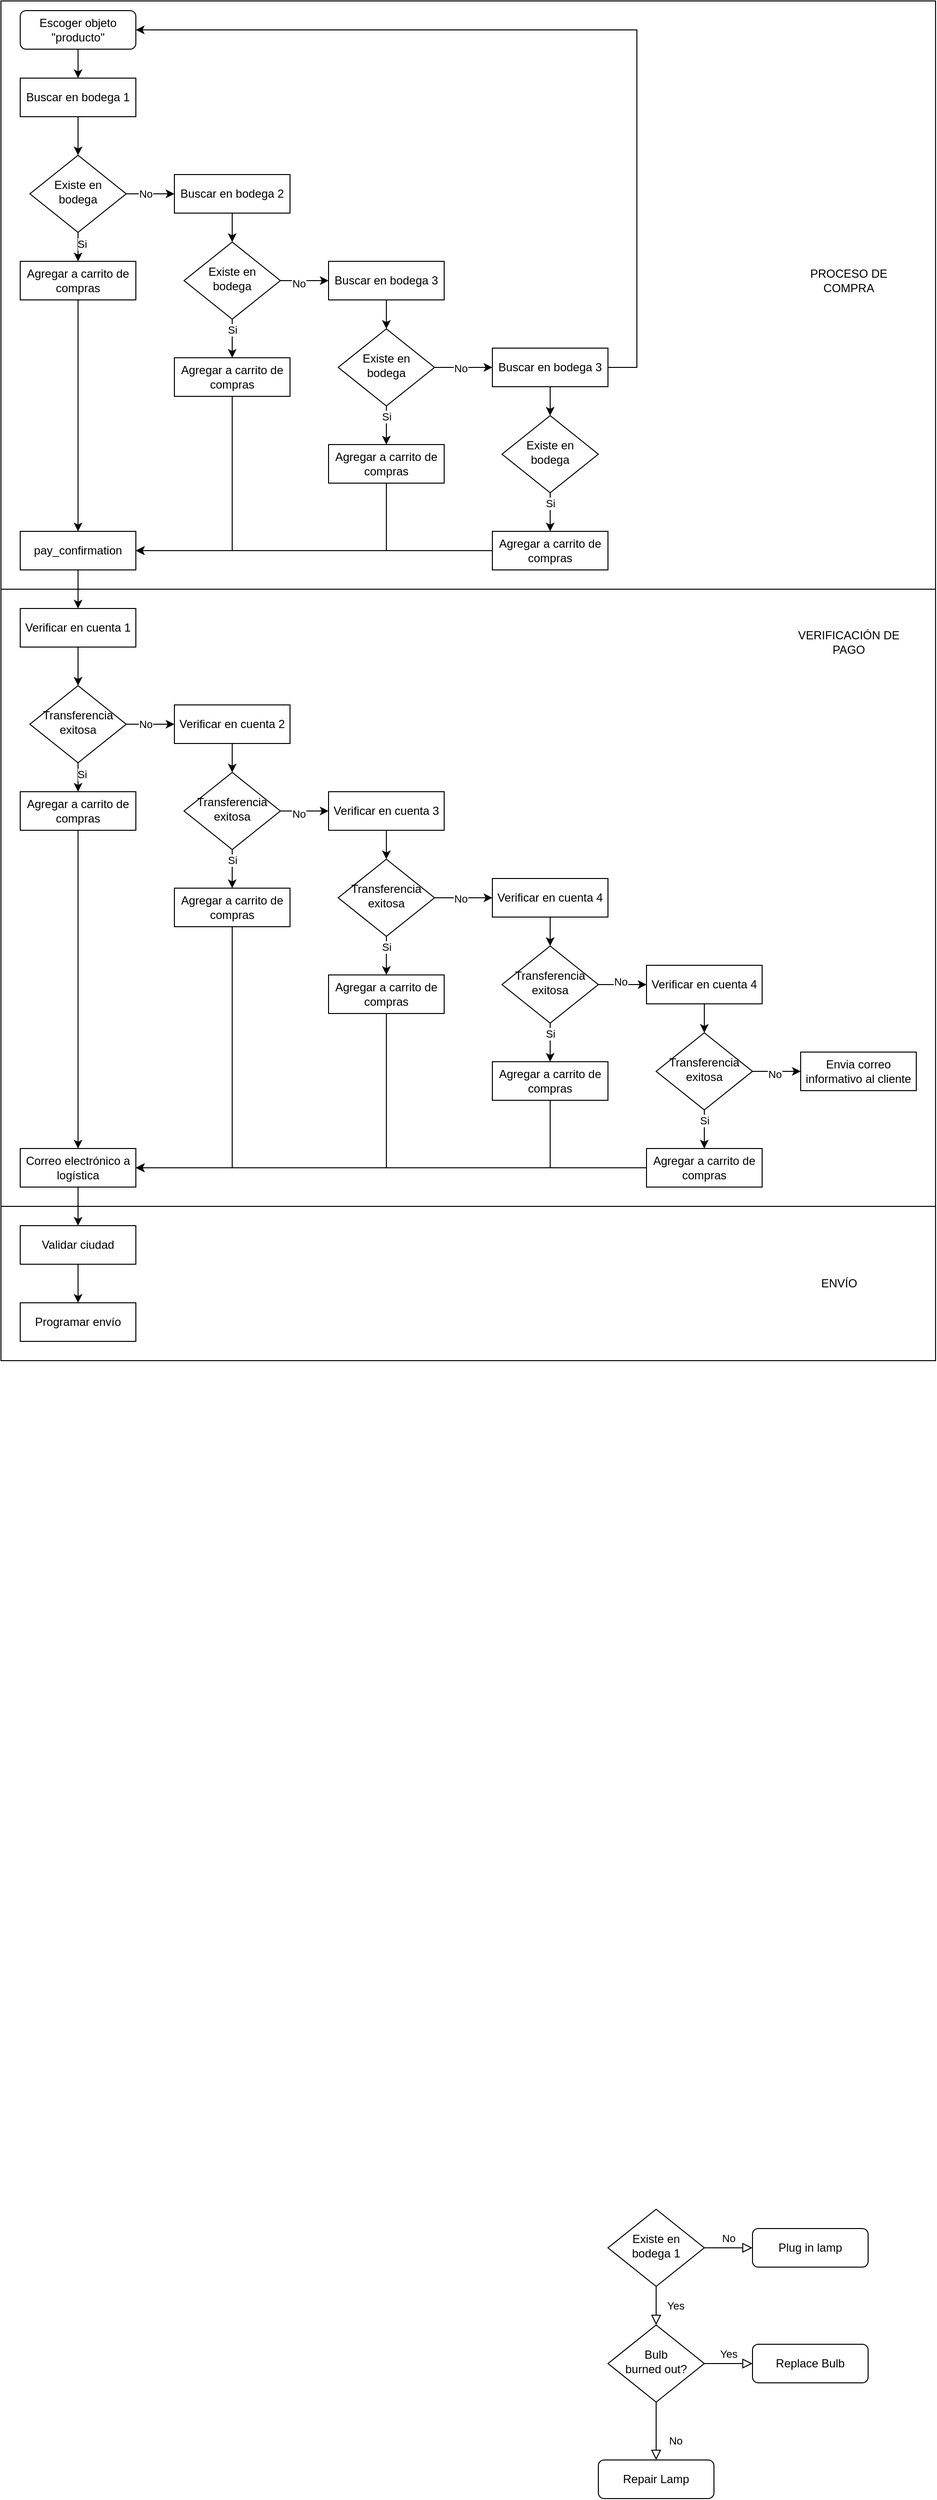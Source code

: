 <mxfile version="24.0.4" type="device">
  <diagram id="C5RBs43oDa-KdzZeNtuy" name="Page-1">
    <mxGraphModel dx="1434" dy="2005" grid="1" gridSize="10" guides="1" tooltips="1" connect="1" arrows="1" fold="1" page="1" pageScale="1" pageWidth="827" pageHeight="1169" math="0" shadow="0">
      <root>
        <mxCell id="WIyWlLk6GJQsqaUBKTNV-0" />
        <mxCell id="WIyWlLk6GJQsqaUBKTNV-1" parent="WIyWlLk6GJQsqaUBKTNV-0" />
        <mxCell id="VV0ecGSf4eGabwlERAaK-141" value="" style="rounded=0;whiteSpace=wrap;html=1;" vertex="1" parent="WIyWlLk6GJQsqaUBKTNV-1">
          <mxGeometry x="60" y="220" width="970" height="160" as="geometry" />
        </mxCell>
        <mxCell id="VV0ecGSf4eGabwlERAaK-139" value="" style="rounded=0;whiteSpace=wrap;html=1;" vertex="1" parent="WIyWlLk6GJQsqaUBKTNV-1">
          <mxGeometry x="60" y="-420" width="970" height="640" as="geometry" />
        </mxCell>
        <mxCell id="WIyWlLk6GJQsqaUBKTNV-4" value="Yes" style="rounded=0;html=1;jettySize=auto;orthogonalLoop=1;fontSize=11;endArrow=block;endFill=0;endSize=8;strokeWidth=1;shadow=0;labelBackgroundColor=none;edgeStyle=orthogonalEdgeStyle;" parent="WIyWlLk6GJQsqaUBKTNV-1" source="WIyWlLk6GJQsqaUBKTNV-6" target="WIyWlLk6GJQsqaUBKTNV-10" edge="1">
          <mxGeometry y="20" relative="1" as="geometry">
            <mxPoint as="offset" />
          </mxGeometry>
        </mxCell>
        <mxCell id="WIyWlLk6GJQsqaUBKTNV-5" value="No" style="edgeStyle=orthogonalEdgeStyle;rounded=0;html=1;jettySize=auto;orthogonalLoop=1;fontSize=11;endArrow=block;endFill=0;endSize=8;strokeWidth=1;shadow=0;labelBackgroundColor=none;" parent="WIyWlLk6GJQsqaUBKTNV-1" source="WIyWlLk6GJQsqaUBKTNV-6" target="WIyWlLk6GJQsqaUBKTNV-7" edge="1">
          <mxGeometry y="10" relative="1" as="geometry">
            <mxPoint as="offset" />
          </mxGeometry>
        </mxCell>
        <mxCell id="WIyWlLk6GJQsqaUBKTNV-6" value="Existe en bodega 1" style="rhombus;whiteSpace=wrap;html=1;shadow=0;fontFamily=Helvetica;fontSize=12;align=center;strokeWidth=1;spacing=6;spacingTop=-4;" parent="WIyWlLk6GJQsqaUBKTNV-1" vertex="1">
          <mxGeometry x="690" y="1260" width="100" height="80" as="geometry" />
        </mxCell>
        <mxCell id="WIyWlLk6GJQsqaUBKTNV-7" value="Plug in lamp" style="rounded=1;whiteSpace=wrap;html=1;fontSize=12;glass=0;strokeWidth=1;shadow=0;" parent="WIyWlLk6GJQsqaUBKTNV-1" vertex="1">
          <mxGeometry x="840" y="1280" width="120" height="40" as="geometry" />
        </mxCell>
        <mxCell id="WIyWlLk6GJQsqaUBKTNV-8" value="No" style="rounded=0;html=1;jettySize=auto;orthogonalLoop=1;fontSize=11;endArrow=block;endFill=0;endSize=8;strokeWidth=1;shadow=0;labelBackgroundColor=none;edgeStyle=orthogonalEdgeStyle;" parent="WIyWlLk6GJQsqaUBKTNV-1" source="WIyWlLk6GJQsqaUBKTNV-10" target="WIyWlLk6GJQsqaUBKTNV-11" edge="1">
          <mxGeometry x="0.333" y="20" relative="1" as="geometry">
            <mxPoint as="offset" />
          </mxGeometry>
        </mxCell>
        <mxCell id="WIyWlLk6GJQsqaUBKTNV-9" value="Yes" style="edgeStyle=orthogonalEdgeStyle;rounded=0;html=1;jettySize=auto;orthogonalLoop=1;fontSize=11;endArrow=block;endFill=0;endSize=8;strokeWidth=1;shadow=0;labelBackgroundColor=none;" parent="WIyWlLk6GJQsqaUBKTNV-1" source="WIyWlLk6GJQsqaUBKTNV-10" target="WIyWlLk6GJQsqaUBKTNV-12" edge="1">
          <mxGeometry y="10" relative="1" as="geometry">
            <mxPoint as="offset" />
          </mxGeometry>
        </mxCell>
        <mxCell id="WIyWlLk6GJQsqaUBKTNV-10" value="Bulb&lt;br&gt;burned out?" style="rhombus;whiteSpace=wrap;html=1;shadow=0;fontFamily=Helvetica;fontSize=12;align=center;strokeWidth=1;spacing=6;spacingTop=-4;" parent="WIyWlLk6GJQsqaUBKTNV-1" vertex="1">
          <mxGeometry x="690" y="1380" width="100" height="80" as="geometry" />
        </mxCell>
        <mxCell id="WIyWlLk6GJQsqaUBKTNV-11" value="Repair Lamp" style="rounded=1;whiteSpace=wrap;html=1;fontSize=12;glass=0;strokeWidth=1;shadow=0;" parent="WIyWlLk6GJQsqaUBKTNV-1" vertex="1">
          <mxGeometry x="680" y="1520" width="120" height="40" as="geometry" />
        </mxCell>
        <mxCell id="WIyWlLk6GJQsqaUBKTNV-12" value="Replace Bulb" style="rounded=1;whiteSpace=wrap;html=1;fontSize=12;glass=0;strokeWidth=1;shadow=0;" parent="WIyWlLk6GJQsqaUBKTNV-1" vertex="1">
          <mxGeometry x="840" y="1400" width="120" height="40" as="geometry" />
        </mxCell>
        <mxCell id="VV0ecGSf4eGabwlERAaK-42" style="edgeStyle=orthogonalEdgeStyle;rounded=0;orthogonalLoop=1;jettySize=auto;html=1;" edge="1" parent="WIyWlLk6GJQsqaUBKTNV-1" source="VV0ecGSf4eGabwlERAaK-43" target="VV0ecGSf4eGabwlERAaK-48">
          <mxGeometry relative="1" as="geometry" />
        </mxCell>
        <mxCell id="VV0ecGSf4eGabwlERAaK-43" value="Verificar en cuenta 1" style="rounded=0;whiteSpace=wrap;html=1;" vertex="1" parent="WIyWlLk6GJQsqaUBKTNV-1">
          <mxGeometry x="80" y="-400" width="120" height="40" as="geometry" />
        </mxCell>
        <mxCell id="VV0ecGSf4eGabwlERAaK-44" style="edgeStyle=orthogonalEdgeStyle;rounded=0;orthogonalLoop=1;jettySize=auto;html=1;" edge="1" parent="WIyWlLk6GJQsqaUBKTNV-1" source="VV0ecGSf4eGabwlERAaK-48" target="VV0ecGSf4eGabwlERAaK-49">
          <mxGeometry relative="1" as="geometry" />
        </mxCell>
        <mxCell id="VV0ecGSf4eGabwlERAaK-45" value="Si" style="edgeLabel;html=1;align=center;verticalAlign=middle;resizable=0;points=[];" vertex="1" connectable="0" parent="VV0ecGSf4eGabwlERAaK-44">
          <mxGeometry x="0.28" y="4" relative="1" as="geometry">
            <mxPoint as="offset" />
          </mxGeometry>
        </mxCell>
        <mxCell id="VV0ecGSf4eGabwlERAaK-46" value="" style="edgeStyle=orthogonalEdgeStyle;rounded=0;orthogonalLoop=1;jettySize=auto;html=1;" edge="1" parent="WIyWlLk6GJQsqaUBKTNV-1" source="VV0ecGSf4eGabwlERAaK-48" target="VV0ecGSf4eGabwlERAaK-51">
          <mxGeometry relative="1" as="geometry" />
        </mxCell>
        <mxCell id="VV0ecGSf4eGabwlERAaK-47" value="No" style="edgeLabel;html=1;align=center;verticalAlign=middle;resizable=0;points=[];" vertex="1" connectable="0" parent="VV0ecGSf4eGabwlERAaK-46">
          <mxGeometry x="0.28" y="-1" relative="1" as="geometry">
            <mxPoint x="-12" y="-1" as="offset" />
          </mxGeometry>
        </mxCell>
        <mxCell id="VV0ecGSf4eGabwlERAaK-48" value="Transferencia exitosa" style="rhombus;whiteSpace=wrap;html=1;shadow=0;fontFamily=Helvetica;fontSize=12;align=center;strokeWidth=1;spacing=6;spacingTop=-4;" vertex="1" parent="WIyWlLk6GJQsqaUBKTNV-1">
          <mxGeometry x="90" y="-320" width="100" height="80" as="geometry" />
        </mxCell>
        <mxCell id="VV0ecGSf4eGabwlERAaK-93" style="edgeStyle=orthogonalEdgeStyle;rounded=0;orthogonalLoop=1;jettySize=auto;html=1;entryX=0.5;entryY=0;entryDx=0;entryDy=0;" edge="1" parent="WIyWlLk6GJQsqaUBKTNV-1" source="VV0ecGSf4eGabwlERAaK-49" target="VV0ecGSf4eGabwlERAaK-92">
          <mxGeometry relative="1" as="geometry" />
        </mxCell>
        <mxCell id="VV0ecGSf4eGabwlERAaK-49" value="Agregar a carrito de compras" style="rounded=0;whiteSpace=wrap;html=1;" vertex="1" parent="WIyWlLk6GJQsqaUBKTNV-1">
          <mxGeometry x="80" y="-210" width="120" height="40" as="geometry" />
        </mxCell>
        <mxCell id="VV0ecGSf4eGabwlERAaK-50" style="edgeStyle=orthogonalEdgeStyle;rounded=0;orthogonalLoop=1;jettySize=auto;html=1;entryX=0.5;entryY=0;entryDx=0;entryDy=0;" edge="1" parent="WIyWlLk6GJQsqaUBKTNV-1" source="VV0ecGSf4eGabwlERAaK-51" target="VV0ecGSf4eGabwlERAaK-56">
          <mxGeometry relative="1" as="geometry" />
        </mxCell>
        <mxCell id="VV0ecGSf4eGabwlERAaK-51" value="Verificar en cuenta 2" style="rounded=0;whiteSpace=wrap;html=1;" vertex="1" parent="WIyWlLk6GJQsqaUBKTNV-1">
          <mxGeometry x="240" y="-300" width="120" height="40" as="geometry" />
        </mxCell>
        <mxCell id="VV0ecGSf4eGabwlERAaK-52" value="" style="edgeStyle=orthogonalEdgeStyle;rounded=0;orthogonalLoop=1;jettySize=auto;html=1;" edge="1" parent="WIyWlLk6GJQsqaUBKTNV-1" source="VV0ecGSf4eGabwlERAaK-56" target="VV0ecGSf4eGabwlERAaK-57">
          <mxGeometry relative="1" as="geometry" />
        </mxCell>
        <mxCell id="VV0ecGSf4eGabwlERAaK-53" value="Si" style="edgeLabel;html=1;align=center;verticalAlign=middle;resizable=0;points=[];" vertex="1" connectable="0" parent="VV0ecGSf4eGabwlERAaK-52">
          <mxGeometry x="-0.45" relative="1" as="geometry">
            <mxPoint as="offset" />
          </mxGeometry>
        </mxCell>
        <mxCell id="VV0ecGSf4eGabwlERAaK-54" style="edgeStyle=orthogonalEdgeStyle;rounded=0;orthogonalLoop=1;jettySize=auto;html=1;entryX=0;entryY=0.5;entryDx=0;entryDy=0;" edge="1" parent="WIyWlLk6GJQsqaUBKTNV-1" source="VV0ecGSf4eGabwlERAaK-56" target="VV0ecGSf4eGabwlERAaK-59">
          <mxGeometry relative="1" as="geometry" />
        </mxCell>
        <mxCell id="VV0ecGSf4eGabwlERAaK-55" value="No" style="edgeLabel;html=1;align=center;verticalAlign=middle;resizable=0;points=[];" vertex="1" connectable="0" parent="VV0ecGSf4eGabwlERAaK-54">
          <mxGeometry x="-0.24" y="-3" relative="1" as="geometry">
            <mxPoint as="offset" />
          </mxGeometry>
        </mxCell>
        <mxCell id="VV0ecGSf4eGabwlERAaK-56" value="Transferencia exitosa" style="rhombus;whiteSpace=wrap;html=1;shadow=0;fontFamily=Helvetica;fontSize=12;align=center;strokeWidth=1;spacing=6;spacingTop=-4;" vertex="1" parent="WIyWlLk6GJQsqaUBKTNV-1">
          <mxGeometry x="250" y="-230" width="100" height="80" as="geometry" />
        </mxCell>
        <mxCell id="VV0ecGSf4eGabwlERAaK-94" style="edgeStyle=orthogonalEdgeStyle;rounded=0;orthogonalLoop=1;jettySize=auto;html=1;entryX=1;entryY=0.5;entryDx=0;entryDy=0;" edge="1" parent="WIyWlLk6GJQsqaUBKTNV-1" source="VV0ecGSf4eGabwlERAaK-57" target="VV0ecGSf4eGabwlERAaK-92">
          <mxGeometry relative="1" as="geometry">
            <Array as="points">
              <mxPoint x="300" y="180" />
            </Array>
          </mxGeometry>
        </mxCell>
        <mxCell id="VV0ecGSf4eGabwlERAaK-57" value="Agregar a carrito de compras" style="rounded=0;whiteSpace=wrap;html=1;" vertex="1" parent="WIyWlLk6GJQsqaUBKTNV-1">
          <mxGeometry x="240" y="-110" width="120" height="40" as="geometry" />
        </mxCell>
        <mxCell id="VV0ecGSf4eGabwlERAaK-58" style="edgeStyle=orthogonalEdgeStyle;rounded=0;orthogonalLoop=1;jettySize=auto;html=1;entryX=0.5;entryY=0;entryDx=0;entryDy=0;" edge="1" parent="WIyWlLk6GJQsqaUBKTNV-1" source="VV0ecGSf4eGabwlERAaK-59" target="VV0ecGSf4eGabwlERAaK-64">
          <mxGeometry relative="1" as="geometry" />
        </mxCell>
        <mxCell id="VV0ecGSf4eGabwlERAaK-59" value="Verificar en cuenta 3" style="rounded=0;whiteSpace=wrap;html=1;" vertex="1" parent="WIyWlLk6GJQsqaUBKTNV-1">
          <mxGeometry x="400" y="-210" width="120" height="40" as="geometry" />
        </mxCell>
        <mxCell id="VV0ecGSf4eGabwlERAaK-60" value="" style="edgeStyle=orthogonalEdgeStyle;rounded=0;orthogonalLoop=1;jettySize=auto;html=1;" edge="1" parent="WIyWlLk6GJQsqaUBKTNV-1" source="VV0ecGSf4eGabwlERAaK-64" target="VV0ecGSf4eGabwlERAaK-65">
          <mxGeometry relative="1" as="geometry" />
        </mxCell>
        <mxCell id="VV0ecGSf4eGabwlERAaK-61" value="Si" style="edgeLabel;html=1;align=center;verticalAlign=middle;resizable=0;points=[];" vertex="1" connectable="0" parent="VV0ecGSf4eGabwlERAaK-60">
          <mxGeometry x="-0.45" relative="1" as="geometry">
            <mxPoint as="offset" />
          </mxGeometry>
        </mxCell>
        <mxCell id="VV0ecGSf4eGabwlERAaK-62" style="edgeStyle=orthogonalEdgeStyle;rounded=0;orthogonalLoop=1;jettySize=auto;html=1;entryX=0;entryY=0.5;entryDx=0;entryDy=0;" edge="1" parent="WIyWlLk6GJQsqaUBKTNV-1" source="VV0ecGSf4eGabwlERAaK-64" target="VV0ecGSf4eGabwlERAaK-68">
          <mxGeometry relative="1" as="geometry" />
        </mxCell>
        <mxCell id="VV0ecGSf4eGabwlERAaK-63" value="No" style="edgeLabel;html=1;align=center;verticalAlign=middle;resizable=0;points=[];" vertex="1" connectable="0" parent="VV0ecGSf4eGabwlERAaK-62">
          <mxGeometry x="-0.1" y="-1" relative="1" as="geometry">
            <mxPoint as="offset" />
          </mxGeometry>
        </mxCell>
        <mxCell id="VV0ecGSf4eGabwlERAaK-64" value="Transferencia exitosa" style="rhombus;whiteSpace=wrap;html=1;shadow=0;fontFamily=Helvetica;fontSize=12;align=center;strokeWidth=1;spacing=6;spacingTop=-4;" vertex="1" parent="WIyWlLk6GJQsqaUBKTNV-1">
          <mxGeometry x="410" y="-140" width="100" height="80" as="geometry" />
        </mxCell>
        <mxCell id="VV0ecGSf4eGabwlERAaK-95" style="edgeStyle=orthogonalEdgeStyle;rounded=0;orthogonalLoop=1;jettySize=auto;html=1;entryX=1;entryY=0.5;entryDx=0;entryDy=0;" edge="1" parent="WIyWlLk6GJQsqaUBKTNV-1" source="VV0ecGSf4eGabwlERAaK-65" target="VV0ecGSf4eGabwlERAaK-92">
          <mxGeometry relative="1" as="geometry">
            <Array as="points">
              <mxPoint x="460" y="180" />
            </Array>
          </mxGeometry>
        </mxCell>
        <mxCell id="VV0ecGSf4eGabwlERAaK-65" value="Agregar a carrito de compras" style="rounded=0;whiteSpace=wrap;html=1;" vertex="1" parent="WIyWlLk6GJQsqaUBKTNV-1">
          <mxGeometry x="400" y="-20" width="120" height="40" as="geometry" />
        </mxCell>
        <mxCell id="VV0ecGSf4eGabwlERAaK-66" style="edgeStyle=orthogonalEdgeStyle;rounded=0;orthogonalLoop=1;jettySize=auto;html=1;entryX=0.5;entryY=0;entryDx=0;entryDy=0;" edge="1" parent="WIyWlLk6GJQsqaUBKTNV-1" source="VV0ecGSf4eGabwlERAaK-68" target="VV0ecGSf4eGabwlERAaK-71">
          <mxGeometry relative="1" as="geometry" />
        </mxCell>
        <mxCell id="VV0ecGSf4eGabwlERAaK-68" value="Verificar en cuenta 4" style="rounded=0;whiteSpace=wrap;html=1;" vertex="1" parent="WIyWlLk6GJQsqaUBKTNV-1">
          <mxGeometry x="570" y="-120" width="120" height="40" as="geometry" />
        </mxCell>
        <mxCell id="VV0ecGSf4eGabwlERAaK-69" value="" style="edgeStyle=orthogonalEdgeStyle;rounded=0;orthogonalLoop=1;jettySize=auto;html=1;" edge="1" parent="WIyWlLk6GJQsqaUBKTNV-1" source="VV0ecGSf4eGabwlERAaK-71" target="VV0ecGSf4eGabwlERAaK-72">
          <mxGeometry relative="1" as="geometry" />
        </mxCell>
        <mxCell id="VV0ecGSf4eGabwlERAaK-70" value="Si" style="edgeLabel;html=1;align=center;verticalAlign=middle;resizable=0;points=[];" vertex="1" connectable="0" parent="VV0ecGSf4eGabwlERAaK-69">
          <mxGeometry x="-0.45" relative="1" as="geometry">
            <mxPoint as="offset" />
          </mxGeometry>
        </mxCell>
        <mxCell id="VV0ecGSf4eGabwlERAaK-87" style="edgeStyle=orthogonalEdgeStyle;rounded=0;orthogonalLoop=1;jettySize=auto;html=1;entryX=0;entryY=0.5;entryDx=0;entryDy=0;" edge="1" parent="WIyWlLk6GJQsqaUBKTNV-1" source="VV0ecGSf4eGabwlERAaK-71" target="VV0ecGSf4eGabwlERAaK-82">
          <mxGeometry relative="1" as="geometry" />
        </mxCell>
        <mxCell id="VV0ecGSf4eGabwlERAaK-88" value="No" style="edgeLabel;html=1;align=center;verticalAlign=middle;resizable=0;points=[];" vertex="1" connectable="0" parent="VV0ecGSf4eGabwlERAaK-87">
          <mxGeometry x="-0.08" y="3" relative="1" as="geometry">
            <mxPoint as="offset" />
          </mxGeometry>
        </mxCell>
        <mxCell id="VV0ecGSf4eGabwlERAaK-71" value="Transferencia exitosa" style="rhombus;whiteSpace=wrap;html=1;shadow=0;fontFamily=Helvetica;fontSize=12;align=center;strokeWidth=1;spacing=6;spacingTop=-4;" vertex="1" parent="WIyWlLk6GJQsqaUBKTNV-1">
          <mxGeometry x="580" y="-50" width="100" height="80" as="geometry" />
        </mxCell>
        <mxCell id="VV0ecGSf4eGabwlERAaK-96" style="edgeStyle=orthogonalEdgeStyle;rounded=0;orthogonalLoop=1;jettySize=auto;html=1;entryX=1;entryY=0.5;entryDx=0;entryDy=0;" edge="1" parent="WIyWlLk6GJQsqaUBKTNV-1" source="VV0ecGSf4eGabwlERAaK-72" target="VV0ecGSf4eGabwlERAaK-92">
          <mxGeometry relative="1" as="geometry">
            <Array as="points">
              <mxPoint x="630" y="180" />
            </Array>
          </mxGeometry>
        </mxCell>
        <mxCell id="VV0ecGSf4eGabwlERAaK-72" value="Agregar a carrito de compras" style="rounded=0;whiteSpace=wrap;html=1;" vertex="1" parent="WIyWlLk6GJQsqaUBKTNV-1">
          <mxGeometry x="570" y="70" width="120" height="40" as="geometry" />
        </mxCell>
        <mxCell id="VV0ecGSf4eGabwlERAaK-35" value="" style="group" vertex="1" connectable="0" parent="WIyWlLk6GJQsqaUBKTNV-1">
          <mxGeometry x="80" y="-1020" width="950" height="600" as="geometry" />
        </mxCell>
        <mxCell id="VV0ecGSf4eGabwlERAaK-103" value="" style="rounded=0;whiteSpace=wrap;html=1;" vertex="1" parent="VV0ecGSf4eGabwlERAaK-35">
          <mxGeometry x="-20" y="-10" width="970" height="610" as="geometry" />
        </mxCell>
        <mxCell id="VV0ecGSf4eGabwlERAaK-3" style="edgeStyle=orthogonalEdgeStyle;rounded=0;orthogonalLoop=1;jettySize=auto;html=1;entryX=0.5;entryY=0;entryDx=0;entryDy=0;" edge="1" parent="VV0ecGSf4eGabwlERAaK-35" source="WIyWlLk6GJQsqaUBKTNV-3" target="VV0ecGSf4eGabwlERAaK-2">
          <mxGeometry relative="1" as="geometry" />
        </mxCell>
        <mxCell id="WIyWlLk6GJQsqaUBKTNV-3" value="Escoger objeto &quot;producto&quot;" style="rounded=1;whiteSpace=wrap;html=1;fontSize=12;glass=0;strokeWidth=1;shadow=0;" parent="VV0ecGSf4eGabwlERAaK-35" vertex="1">
          <mxGeometry width="120" height="40" as="geometry" />
        </mxCell>
        <mxCell id="VV0ecGSf4eGabwlERAaK-5" style="edgeStyle=orthogonalEdgeStyle;rounded=0;orthogonalLoop=1;jettySize=auto;html=1;" edge="1" parent="VV0ecGSf4eGabwlERAaK-35" source="VV0ecGSf4eGabwlERAaK-2" target="VV0ecGSf4eGabwlERAaK-4">
          <mxGeometry relative="1" as="geometry" />
        </mxCell>
        <mxCell id="VV0ecGSf4eGabwlERAaK-2" value="Buscar en bodega 1" style="rounded=0;whiteSpace=wrap;html=1;" vertex="1" parent="VV0ecGSf4eGabwlERAaK-35">
          <mxGeometry y="70" width="120" height="40" as="geometry" />
        </mxCell>
        <mxCell id="VV0ecGSf4eGabwlERAaK-7" style="edgeStyle=orthogonalEdgeStyle;rounded=0;orthogonalLoop=1;jettySize=auto;html=1;" edge="1" parent="VV0ecGSf4eGabwlERAaK-35" source="VV0ecGSf4eGabwlERAaK-4" target="VV0ecGSf4eGabwlERAaK-6">
          <mxGeometry relative="1" as="geometry" />
        </mxCell>
        <mxCell id="VV0ecGSf4eGabwlERAaK-8" value="Si" style="edgeLabel;html=1;align=center;verticalAlign=middle;resizable=0;points=[];" vertex="1" connectable="0" parent="VV0ecGSf4eGabwlERAaK-7">
          <mxGeometry x="0.28" y="4" relative="1" as="geometry">
            <mxPoint as="offset" />
          </mxGeometry>
        </mxCell>
        <mxCell id="VV0ecGSf4eGabwlERAaK-10" value="" style="edgeStyle=orthogonalEdgeStyle;rounded=0;orthogonalLoop=1;jettySize=auto;html=1;" edge="1" parent="VV0ecGSf4eGabwlERAaK-35" source="VV0ecGSf4eGabwlERAaK-4" target="VV0ecGSf4eGabwlERAaK-9">
          <mxGeometry relative="1" as="geometry" />
        </mxCell>
        <mxCell id="VV0ecGSf4eGabwlERAaK-11" value="No" style="edgeLabel;html=1;align=center;verticalAlign=middle;resizable=0;points=[];" vertex="1" connectable="0" parent="VV0ecGSf4eGabwlERAaK-10">
          <mxGeometry x="0.28" y="-1" relative="1" as="geometry">
            <mxPoint x="-12" y="-1" as="offset" />
          </mxGeometry>
        </mxCell>
        <mxCell id="VV0ecGSf4eGabwlERAaK-4" value="Existe en bodega" style="rhombus;whiteSpace=wrap;html=1;shadow=0;fontFamily=Helvetica;fontSize=12;align=center;strokeWidth=1;spacing=6;spacingTop=-4;" vertex="1" parent="VV0ecGSf4eGabwlERAaK-35">
          <mxGeometry x="10" y="150" width="100" height="80" as="geometry" />
        </mxCell>
        <mxCell id="VV0ecGSf4eGabwlERAaK-6" value="Agregar a carrito de compras" style="rounded=0;whiteSpace=wrap;html=1;" vertex="1" parent="VV0ecGSf4eGabwlERAaK-35">
          <mxGeometry y="260" width="120" height="40" as="geometry" />
        </mxCell>
        <mxCell id="VV0ecGSf4eGabwlERAaK-13" style="edgeStyle=orthogonalEdgeStyle;rounded=0;orthogonalLoop=1;jettySize=auto;html=1;entryX=0.5;entryY=0;entryDx=0;entryDy=0;" edge="1" parent="VV0ecGSf4eGabwlERAaK-35" source="VV0ecGSf4eGabwlERAaK-9" target="VV0ecGSf4eGabwlERAaK-12">
          <mxGeometry relative="1" as="geometry" />
        </mxCell>
        <mxCell id="VV0ecGSf4eGabwlERAaK-9" value="Buscar en bodega 2" style="rounded=0;whiteSpace=wrap;html=1;" vertex="1" parent="VV0ecGSf4eGabwlERAaK-35">
          <mxGeometry x="160" y="170" width="120" height="40" as="geometry" />
        </mxCell>
        <mxCell id="VV0ecGSf4eGabwlERAaK-15" value="" style="edgeStyle=orthogonalEdgeStyle;rounded=0;orthogonalLoop=1;jettySize=auto;html=1;" edge="1" parent="VV0ecGSf4eGabwlERAaK-35" source="VV0ecGSf4eGabwlERAaK-12" target="VV0ecGSf4eGabwlERAaK-14">
          <mxGeometry relative="1" as="geometry" />
        </mxCell>
        <mxCell id="VV0ecGSf4eGabwlERAaK-16" value="Si" style="edgeLabel;html=1;align=center;verticalAlign=middle;resizable=0;points=[];" vertex="1" connectable="0" parent="VV0ecGSf4eGabwlERAaK-15">
          <mxGeometry x="-0.45" relative="1" as="geometry">
            <mxPoint as="offset" />
          </mxGeometry>
        </mxCell>
        <mxCell id="VV0ecGSf4eGabwlERAaK-23" style="edgeStyle=orthogonalEdgeStyle;rounded=0;orthogonalLoop=1;jettySize=auto;html=1;entryX=0;entryY=0.5;entryDx=0;entryDy=0;" edge="1" parent="VV0ecGSf4eGabwlERAaK-35" source="VV0ecGSf4eGabwlERAaK-12" target="VV0ecGSf4eGabwlERAaK-18">
          <mxGeometry relative="1" as="geometry" />
        </mxCell>
        <mxCell id="VV0ecGSf4eGabwlERAaK-25" value="No" style="edgeLabel;html=1;align=center;verticalAlign=middle;resizable=0;points=[];" vertex="1" connectable="0" parent="VV0ecGSf4eGabwlERAaK-23">
          <mxGeometry x="-0.24" y="-3" relative="1" as="geometry">
            <mxPoint as="offset" />
          </mxGeometry>
        </mxCell>
        <mxCell id="VV0ecGSf4eGabwlERAaK-12" value="Existe en bodega" style="rhombus;whiteSpace=wrap;html=1;shadow=0;fontFamily=Helvetica;fontSize=12;align=center;strokeWidth=1;spacing=6;spacingTop=-4;" vertex="1" parent="VV0ecGSf4eGabwlERAaK-35">
          <mxGeometry x="170" y="240" width="100" height="80" as="geometry" />
        </mxCell>
        <mxCell id="VV0ecGSf4eGabwlERAaK-14" value="Agregar a carrito de compras" style="rounded=0;whiteSpace=wrap;html=1;" vertex="1" parent="VV0ecGSf4eGabwlERAaK-35">
          <mxGeometry x="160" y="360" width="120" height="40" as="geometry" />
        </mxCell>
        <mxCell id="VV0ecGSf4eGabwlERAaK-17" style="edgeStyle=orthogonalEdgeStyle;rounded=0;orthogonalLoop=1;jettySize=auto;html=1;entryX=0.5;entryY=0;entryDx=0;entryDy=0;" edge="1" parent="VV0ecGSf4eGabwlERAaK-35" source="VV0ecGSf4eGabwlERAaK-18" target="VV0ecGSf4eGabwlERAaK-21">
          <mxGeometry relative="1" as="geometry" />
        </mxCell>
        <mxCell id="VV0ecGSf4eGabwlERAaK-18" value="Buscar en bodega 3" style="rounded=0;whiteSpace=wrap;html=1;" vertex="1" parent="VV0ecGSf4eGabwlERAaK-35">
          <mxGeometry x="320" y="260" width="120" height="40" as="geometry" />
        </mxCell>
        <mxCell id="VV0ecGSf4eGabwlERAaK-19" value="" style="edgeStyle=orthogonalEdgeStyle;rounded=0;orthogonalLoop=1;jettySize=auto;html=1;" edge="1" parent="VV0ecGSf4eGabwlERAaK-35" source="VV0ecGSf4eGabwlERAaK-21" target="VV0ecGSf4eGabwlERAaK-22">
          <mxGeometry relative="1" as="geometry" />
        </mxCell>
        <mxCell id="VV0ecGSf4eGabwlERAaK-20" value="Si" style="edgeLabel;html=1;align=center;verticalAlign=middle;resizable=0;points=[];" vertex="1" connectable="0" parent="VV0ecGSf4eGabwlERAaK-19">
          <mxGeometry x="-0.45" relative="1" as="geometry">
            <mxPoint as="offset" />
          </mxGeometry>
        </mxCell>
        <mxCell id="VV0ecGSf4eGabwlERAaK-32" style="edgeStyle=orthogonalEdgeStyle;rounded=0;orthogonalLoop=1;jettySize=auto;html=1;entryX=0;entryY=0.5;entryDx=0;entryDy=0;" edge="1" parent="VV0ecGSf4eGabwlERAaK-35" source="VV0ecGSf4eGabwlERAaK-21" target="VV0ecGSf4eGabwlERAaK-27">
          <mxGeometry relative="1" as="geometry" />
        </mxCell>
        <mxCell id="VV0ecGSf4eGabwlERAaK-33" value="No" style="edgeLabel;html=1;align=center;verticalAlign=middle;resizable=0;points=[];" vertex="1" connectable="0" parent="VV0ecGSf4eGabwlERAaK-32">
          <mxGeometry x="-0.1" y="-1" relative="1" as="geometry">
            <mxPoint as="offset" />
          </mxGeometry>
        </mxCell>
        <mxCell id="VV0ecGSf4eGabwlERAaK-21" value="Existe en bodega" style="rhombus;whiteSpace=wrap;html=1;shadow=0;fontFamily=Helvetica;fontSize=12;align=center;strokeWidth=1;spacing=6;spacingTop=-4;" vertex="1" parent="VV0ecGSf4eGabwlERAaK-35">
          <mxGeometry x="330" y="330" width="100" height="80" as="geometry" />
        </mxCell>
        <mxCell id="VV0ecGSf4eGabwlERAaK-22" value="Agregar a carrito de compras" style="rounded=0;whiteSpace=wrap;html=1;" vertex="1" parent="VV0ecGSf4eGabwlERAaK-35">
          <mxGeometry x="320" y="450" width="120" height="40" as="geometry" />
        </mxCell>
        <mxCell id="VV0ecGSf4eGabwlERAaK-26" style="edgeStyle=orthogonalEdgeStyle;rounded=0;orthogonalLoop=1;jettySize=auto;html=1;entryX=0.5;entryY=0;entryDx=0;entryDy=0;" edge="1" parent="VV0ecGSf4eGabwlERAaK-35" source="VV0ecGSf4eGabwlERAaK-27" target="VV0ecGSf4eGabwlERAaK-30">
          <mxGeometry relative="1" as="geometry" />
        </mxCell>
        <mxCell id="VV0ecGSf4eGabwlERAaK-34" style="edgeStyle=orthogonalEdgeStyle;rounded=0;orthogonalLoop=1;jettySize=auto;html=1;entryX=1;entryY=0.5;entryDx=0;entryDy=0;" edge="1" parent="VV0ecGSf4eGabwlERAaK-35" source="VV0ecGSf4eGabwlERAaK-27" target="WIyWlLk6GJQsqaUBKTNV-3">
          <mxGeometry relative="1" as="geometry">
            <Array as="points">
              <mxPoint x="640" y="370" />
              <mxPoint x="640" y="20" />
            </Array>
          </mxGeometry>
        </mxCell>
        <mxCell id="VV0ecGSf4eGabwlERAaK-27" value="Buscar en bodega 3" style="rounded=0;whiteSpace=wrap;html=1;" vertex="1" parent="VV0ecGSf4eGabwlERAaK-35">
          <mxGeometry x="490" y="350" width="120" height="40" as="geometry" />
        </mxCell>
        <mxCell id="VV0ecGSf4eGabwlERAaK-28" value="" style="edgeStyle=orthogonalEdgeStyle;rounded=0;orthogonalLoop=1;jettySize=auto;html=1;" edge="1" parent="VV0ecGSf4eGabwlERAaK-35" source="VV0ecGSf4eGabwlERAaK-30" target="VV0ecGSf4eGabwlERAaK-31">
          <mxGeometry relative="1" as="geometry" />
        </mxCell>
        <mxCell id="VV0ecGSf4eGabwlERAaK-29" value="Si" style="edgeLabel;html=1;align=center;verticalAlign=middle;resizable=0;points=[];" vertex="1" connectable="0" parent="VV0ecGSf4eGabwlERAaK-28">
          <mxGeometry x="-0.45" relative="1" as="geometry">
            <mxPoint as="offset" />
          </mxGeometry>
        </mxCell>
        <mxCell id="VV0ecGSf4eGabwlERAaK-30" value="Existe en bodega" style="rhombus;whiteSpace=wrap;html=1;shadow=0;fontFamily=Helvetica;fontSize=12;align=center;strokeWidth=1;spacing=6;spacingTop=-4;" vertex="1" parent="VV0ecGSf4eGabwlERAaK-35">
          <mxGeometry x="500" y="420" width="100" height="80" as="geometry" />
        </mxCell>
        <mxCell id="VV0ecGSf4eGabwlERAaK-31" value="Agregar a carrito de compras" style="rounded=0;whiteSpace=wrap;html=1;" vertex="1" parent="VV0ecGSf4eGabwlERAaK-35">
          <mxGeometry x="490" y="540" width="120" height="40" as="geometry" />
        </mxCell>
        <mxCell id="VV0ecGSf4eGabwlERAaK-37" value="PROCESO DE COMPRA" style="text;html=1;align=center;verticalAlign=middle;whiteSpace=wrap;rounded=0;" vertex="1" parent="VV0ecGSf4eGabwlERAaK-35">
          <mxGeometry x="800" y="265" width="120" height="30" as="geometry" />
        </mxCell>
        <mxCell id="VV0ecGSf4eGabwlERAaK-80" style="edgeStyle=orthogonalEdgeStyle;rounded=0;orthogonalLoop=1;jettySize=auto;html=1;entryX=0.5;entryY=0;entryDx=0;entryDy=0;" edge="1" parent="WIyWlLk6GJQsqaUBKTNV-1" source="VV0ecGSf4eGabwlERAaK-73" target="VV0ecGSf4eGabwlERAaK-43">
          <mxGeometry relative="1" as="geometry" />
        </mxCell>
        <mxCell id="VV0ecGSf4eGabwlERAaK-73" value="pay_confirmation" style="rounded=0;whiteSpace=wrap;html=1;" vertex="1" parent="WIyWlLk6GJQsqaUBKTNV-1">
          <mxGeometry x="80" y="-480" width="120" height="40" as="geometry" />
        </mxCell>
        <mxCell id="VV0ecGSf4eGabwlERAaK-76" style="edgeStyle=orthogonalEdgeStyle;rounded=0;orthogonalLoop=1;jettySize=auto;html=1;" edge="1" parent="WIyWlLk6GJQsqaUBKTNV-1" source="VV0ecGSf4eGabwlERAaK-6" target="VV0ecGSf4eGabwlERAaK-73">
          <mxGeometry relative="1" as="geometry" />
        </mxCell>
        <mxCell id="VV0ecGSf4eGabwlERAaK-77" style="edgeStyle=orthogonalEdgeStyle;rounded=0;orthogonalLoop=1;jettySize=auto;html=1;entryX=1;entryY=0.5;entryDx=0;entryDy=0;" edge="1" parent="WIyWlLk6GJQsqaUBKTNV-1" source="VV0ecGSf4eGabwlERAaK-14" target="VV0ecGSf4eGabwlERAaK-73">
          <mxGeometry relative="1" as="geometry">
            <Array as="points">
              <mxPoint x="300" y="-460" />
            </Array>
          </mxGeometry>
        </mxCell>
        <mxCell id="VV0ecGSf4eGabwlERAaK-78" style="edgeStyle=orthogonalEdgeStyle;rounded=0;orthogonalLoop=1;jettySize=auto;html=1;entryX=1;entryY=0.5;entryDx=0;entryDy=0;" edge="1" parent="WIyWlLk6GJQsqaUBKTNV-1" source="VV0ecGSf4eGabwlERAaK-22" target="VV0ecGSf4eGabwlERAaK-73">
          <mxGeometry relative="1" as="geometry">
            <Array as="points">
              <mxPoint x="460" y="-460" />
            </Array>
          </mxGeometry>
        </mxCell>
        <mxCell id="VV0ecGSf4eGabwlERAaK-79" style="edgeStyle=orthogonalEdgeStyle;rounded=0;orthogonalLoop=1;jettySize=auto;html=1;entryX=1;entryY=0.5;entryDx=0;entryDy=0;" edge="1" parent="WIyWlLk6GJQsqaUBKTNV-1" source="VV0ecGSf4eGabwlERAaK-31" target="VV0ecGSf4eGabwlERAaK-73">
          <mxGeometry relative="1" as="geometry" />
        </mxCell>
        <mxCell id="VV0ecGSf4eGabwlERAaK-81" style="edgeStyle=orthogonalEdgeStyle;rounded=0;orthogonalLoop=1;jettySize=auto;html=1;entryX=0.5;entryY=0;entryDx=0;entryDy=0;" edge="1" parent="WIyWlLk6GJQsqaUBKTNV-1" source="VV0ecGSf4eGabwlERAaK-82" target="VV0ecGSf4eGabwlERAaK-85">
          <mxGeometry relative="1" as="geometry" />
        </mxCell>
        <mxCell id="VV0ecGSf4eGabwlERAaK-82" value="Verificar en cuenta 4" style="rounded=0;whiteSpace=wrap;html=1;" vertex="1" parent="WIyWlLk6GJQsqaUBKTNV-1">
          <mxGeometry x="730" y="-30" width="120" height="40" as="geometry" />
        </mxCell>
        <mxCell id="VV0ecGSf4eGabwlERAaK-83" value="" style="edgeStyle=orthogonalEdgeStyle;rounded=0;orthogonalLoop=1;jettySize=auto;html=1;" edge="1" parent="WIyWlLk6GJQsqaUBKTNV-1" source="VV0ecGSf4eGabwlERAaK-85" target="VV0ecGSf4eGabwlERAaK-86">
          <mxGeometry relative="1" as="geometry" />
        </mxCell>
        <mxCell id="VV0ecGSf4eGabwlERAaK-84" value="Si" style="edgeLabel;html=1;align=center;verticalAlign=middle;resizable=0;points=[];" vertex="1" connectable="0" parent="VV0ecGSf4eGabwlERAaK-83">
          <mxGeometry x="-0.45" relative="1" as="geometry">
            <mxPoint as="offset" />
          </mxGeometry>
        </mxCell>
        <mxCell id="VV0ecGSf4eGabwlERAaK-90" style="edgeStyle=orthogonalEdgeStyle;rounded=0;orthogonalLoop=1;jettySize=auto;html=1;" edge="1" parent="WIyWlLk6GJQsqaUBKTNV-1" source="VV0ecGSf4eGabwlERAaK-85" target="VV0ecGSf4eGabwlERAaK-89">
          <mxGeometry relative="1" as="geometry" />
        </mxCell>
        <mxCell id="VV0ecGSf4eGabwlERAaK-91" value="No" style="edgeLabel;html=1;align=center;verticalAlign=middle;resizable=0;points=[];" vertex="1" connectable="0" parent="VV0ecGSf4eGabwlERAaK-90">
          <mxGeometry x="-0.08" y="-3" relative="1" as="geometry">
            <mxPoint as="offset" />
          </mxGeometry>
        </mxCell>
        <mxCell id="VV0ecGSf4eGabwlERAaK-85" value="Transferencia exitosa" style="rhombus;whiteSpace=wrap;html=1;shadow=0;fontFamily=Helvetica;fontSize=12;align=center;strokeWidth=1;spacing=6;spacingTop=-4;" vertex="1" parent="WIyWlLk6GJQsqaUBKTNV-1">
          <mxGeometry x="740" y="40" width="100" height="80" as="geometry" />
        </mxCell>
        <mxCell id="VV0ecGSf4eGabwlERAaK-97" style="edgeStyle=orthogonalEdgeStyle;rounded=0;orthogonalLoop=1;jettySize=auto;html=1;entryX=1;entryY=0.5;entryDx=0;entryDy=0;" edge="1" parent="WIyWlLk6GJQsqaUBKTNV-1" source="VV0ecGSf4eGabwlERAaK-86" target="VV0ecGSf4eGabwlERAaK-92">
          <mxGeometry relative="1" as="geometry" />
        </mxCell>
        <mxCell id="VV0ecGSf4eGabwlERAaK-86" value="Agregar a carrito de compras" style="rounded=0;whiteSpace=wrap;html=1;" vertex="1" parent="WIyWlLk6GJQsqaUBKTNV-1">
          <mxGeometry x="730" y="160" width="120" height="40" as="geometry" />
        </mxCell>
        <mxCell id="VV0ecGSf4eGabwlERAaK-89" value="Envia correo informativo al cliente" style="rounded=0;whiteSpace=wrap;html=1;" vertex="1" parent="WIyWlLk6GJQsqaUBKTNV-1">
          <mxGeometry x="890" y="60" width="120" height="40" as="geometry" />
        </mxCell>
        <mxCell id="VV0ecGSf4eGabwlERAaK-99" style="edgeStyle=orthogonalEdgeStyle;rounded=0;orthogonalLoop=1;jettySize=auto;html=1;entryX=0.5;entryY=0;entryDx=0;entryDy=0;" edge="1" parent="WIyWlLk6GJQsqaUBKTNV-1" source="VV0ecGSf4eGabwlERAaK-92" target="VV0ecGSf4eGabwlERAaK-98">
          <mxGeometry relative="1" as="geometry" />
        </mxCell>
        <mxCell id="VV0ecGSf4eGabwlERAaK-92" value="Correo electrónico a logística" style="rounded=0;whiteSpace=wrap;html=1;" vertex="1" parent="WIyWlLk6GJQsqaUBKTNV-1">
          <mxGeometry x="80" y="160" width="120" height="40" as="geometry" />
        </mxCell>
        <mxCell id="VV0ecGSf4eGabwlERAaK-101" style="edgeStyle=orthogonalEdgeStyle;rounded=0;orthogonalLoop=1;jettySize=auto;html=1;entryX=0.5;entryY=0;entryDx=0;entryDy=0;" edge="1" parent="WIyWlLk6GJQsqaUBKTNV-1" source="VV0ecGSf4eGabwlERAaK-98" target="VV0ecGSf4eGabwlERAaK-100">
          <mxGeometry relative="1" as="geometry" />
        </mxCell>
        <mxCell id="VV0ecGSf4eGabwlERAaK-98" value="Validar ciudad" style="rounded=0;whiteSpace=wrap;html=1;" vertex="1" parent="WIyWlLk6GJQsqaUBKTNV-1">
          <mxGeometry x="80" y="240" width="120" height="40" as="geometry" />
        </mxCell>
        <mxCell id="VV0ecGSf4eGabwlERAaK-100" value="Programar envío" style="rounded=0;whiteSpace=wrap;html=1;" vertex="1" parent="WIyWlLk6GJQsqaUBKTNV-1">
          <mxGeometry x="80" y="320" width="120" height="40" as="geometry" />
        </mxCell>
        <mxCell id="VV0ecGSf4eGabwlERAaK-140" value="VERIFICACIÓN DE PAGO" style="text;html=1;align=center;verticalAlign=middle;whiteSpace=wrap;rounded=0;" vertex="1" parent="WIyWlLk6GJQsqaUBKTNV-1">
          <mxGeometry x="880" y="-380" width="120" height="30" as="geometry" />
        </mxCell>
        <mxCell id="VV0ecGSf4eGabwlERAaK-142" value="ENVÍO" style="text;html=1;align=center;verticalAlign=middle;whiteSpace=wrap;rounded=0;" vertex="1" parent="WIyWlLk6GJQsqaUBKTNV-1">
          <mxGeometry x="870" y="285" width="120" height="30" as="geometry" />
        </mxCell>
      </root>
    </mxGraphModel>
  </diagram>
</mxfile>
